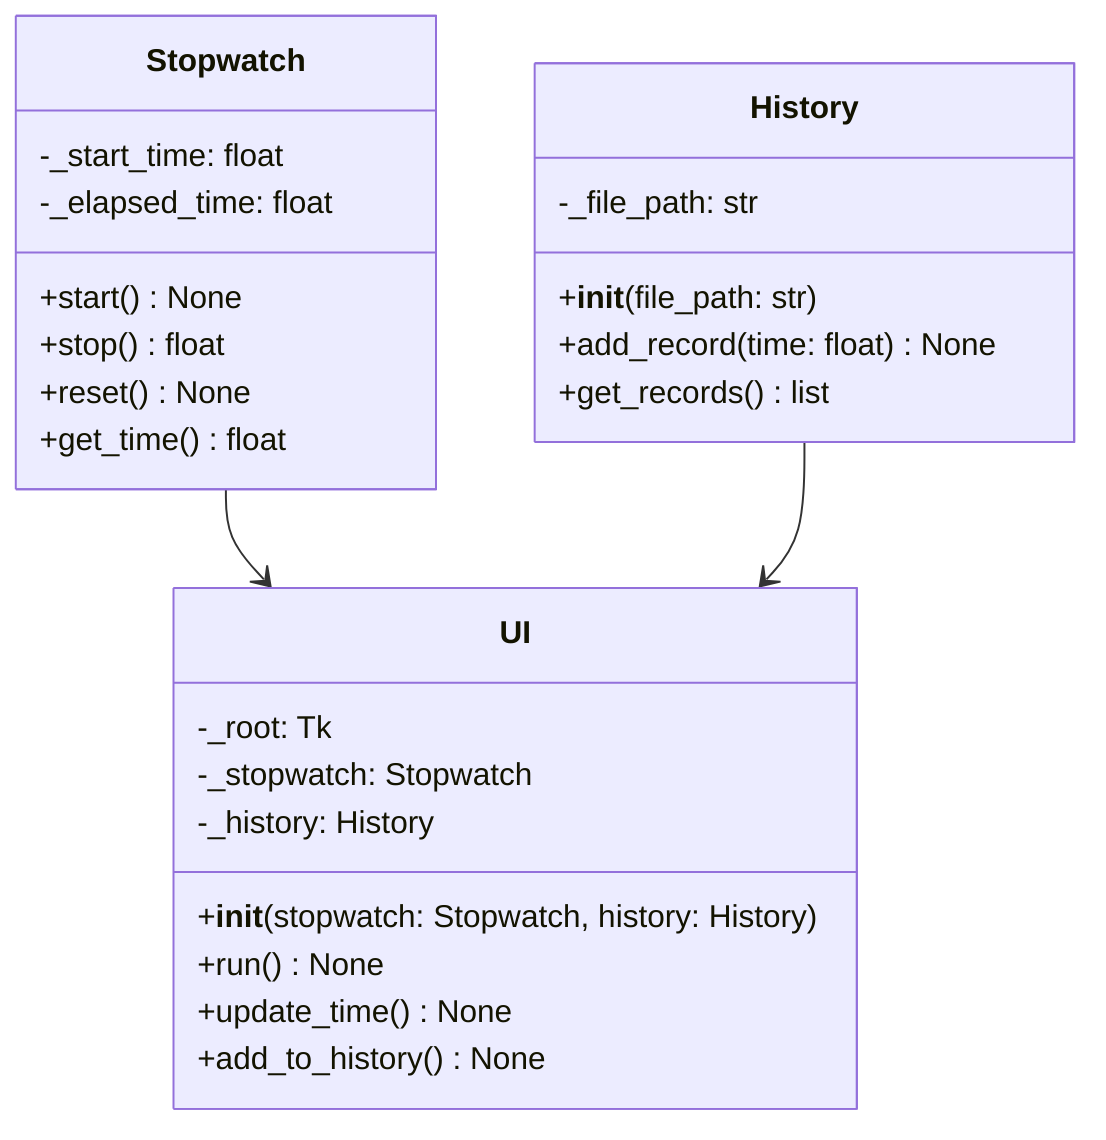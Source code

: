 classDiagram
    class Stopwatch {
        -_start_time: float
        -_elapsed_time: float
        +start() None
        +stop() float
        +reset() None
        +get_time() float
    }
    class History {
        -_file_path: str
        +__init__(file_path: str)
        +add_record(time: float) None
        +get_records() list
    }
    class UI {
        -_root: Tk
        -_stopwatch: Stopwatch
        -_history: History
        +__init__(stopwatch: Stopwatch, history: History)
        +run() None
        +update_time() None
        +add_to_history() None
    }
    Stopwatch --> UI
    History --> UI